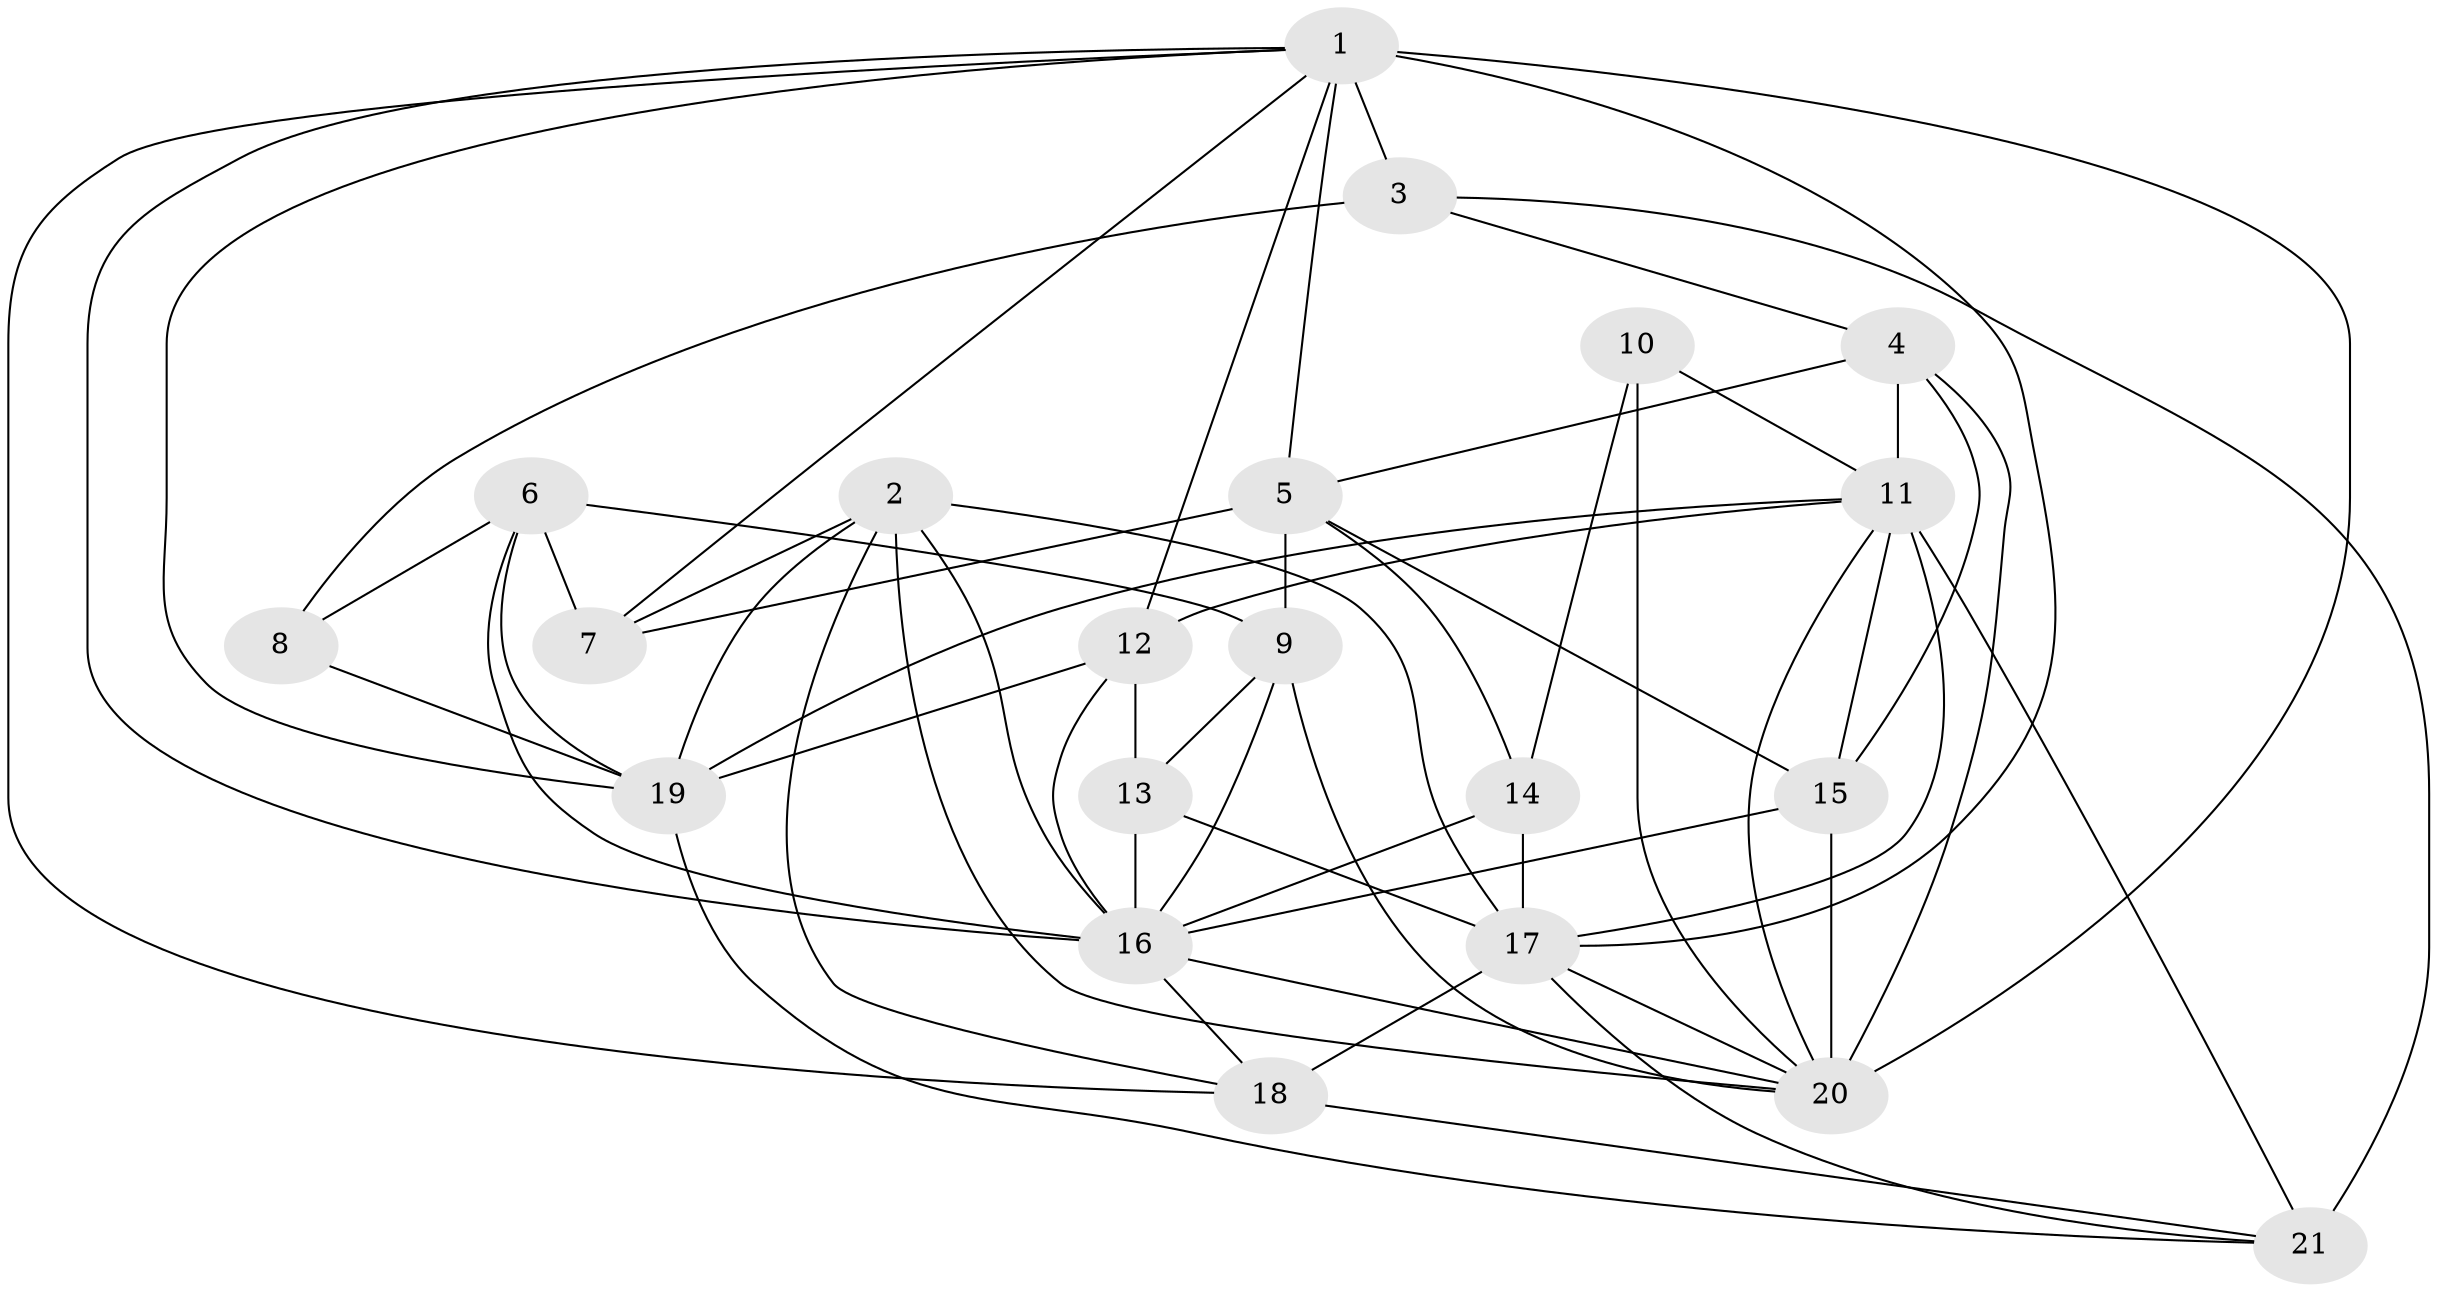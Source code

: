 // original degree distribution, {4: 0.29850746268656714, 2: 0.14925373134328357, 3: 0.2537313432835821, 5: 0.16417910447761194, 7: 0.029850746268656716, 10: 0.014925373134328358, 6: 0.07462686567164178, 8: 0.014925373134328358}
// Generated by graph-tools (version 1.1) at 2025/37/03/04/25 23:37:09]
// undirected, 21 vertices, 60 edges
graph export_dot {
  node [color=gray90,style=filled];
  1;
  2;
  3;
  4;
  5;
  6;
  7;
  8;
  9;
  10;
  11;
  12;
  13;
  14;
  15;
  16;
  17;
  18;
  19;
  20;
  21;
  1 -- 3 [weight=2.0];
  1 -- 5 [weight=1.0];
  1 -- 7 [weight=2.0];
  1 -- 12 [weight=1.0];
  1 -- 16 [weight=1.0];
  1 -- 17 [weight=1.0];
  1 -- 18 [weight=1.0];
  1 -- 19 [weight=1.0];
  1 -- 20 [weight=4.0];
  2 -- 7 [weight=1.0];
  2 -- 16 [weight=1.0];
  2 -- 17 [weight=1.0];
  2 -- 18 [weight=1.0];
  2 -- 19 [weight=1.0];
  2 -- 20 [weight=1.0];
  3 -- 4 [weight=1.0];
  3 -- 8 [weight=1.0];
  3 -- 21 [weight=1.0];
  4 -- 5 [weight=1.0];
  4 -- 11 [weight=2.0];
  4 -- 15 [weight=1.0];
  4 -- 20 [weight=1.0];
  5 -- 7 [weight=3.0];
  5 -- 9 [weight=1.0];
  5 -- 14 [weight=1.0];
  5 -- 15 [weight=1.0];
  6 -- 7 [weight=3.0];
  6 -- 8 [weight=2.0];
  6 -- 9 [weight=1.0];
  6 -- 16 [weight=1.0];
  6 -- 19 [weight=1.0];
  8 -- 19 [weight=1.0];
  9 -- 13 [weight=1.0];
  9 -- 16 [weight=1.0];
  9 -- 20 [weight=1.0];
  10 -- 11 [weight=1.0];
  10 -- 14 [weight=1.0];
  10 -- 20 [weight=1.0];
  11 -- 12 [weight=1.0];
  11 -- 15 [weight=1.0];
  11 -- 17 [weight=2.0];
  11 -- 19 [weight=1.0];
  11 -- 20 [weight=2.0];
  11 -- 21 [weight=4.0];
  12 -- 13 [weight=2.0];
  12 -- 16 [weight=1.0];
  12 -- 19 [weight=1.0];
  13 -- 16 [weight=2.0];
  13 -- 17 [weight=1.0];
  14 -- 16 [weight=1.0];
  14 -- 17 [weight=1.0];
  15 -- 16 [weight=1.0];
  15 -- 20 [weight=3.0];
  16 -- 18 [weight=1.0];
  16 -- 20 [weight=1.0];
  17 -- 18 [weight=2.0];
  17 -- 20 [weight=1.0];
  17 -- 21 [weight=1.0];
  18 -- 21 [weight=1.0];
  19 -- 21 [weight=1.0];
}
